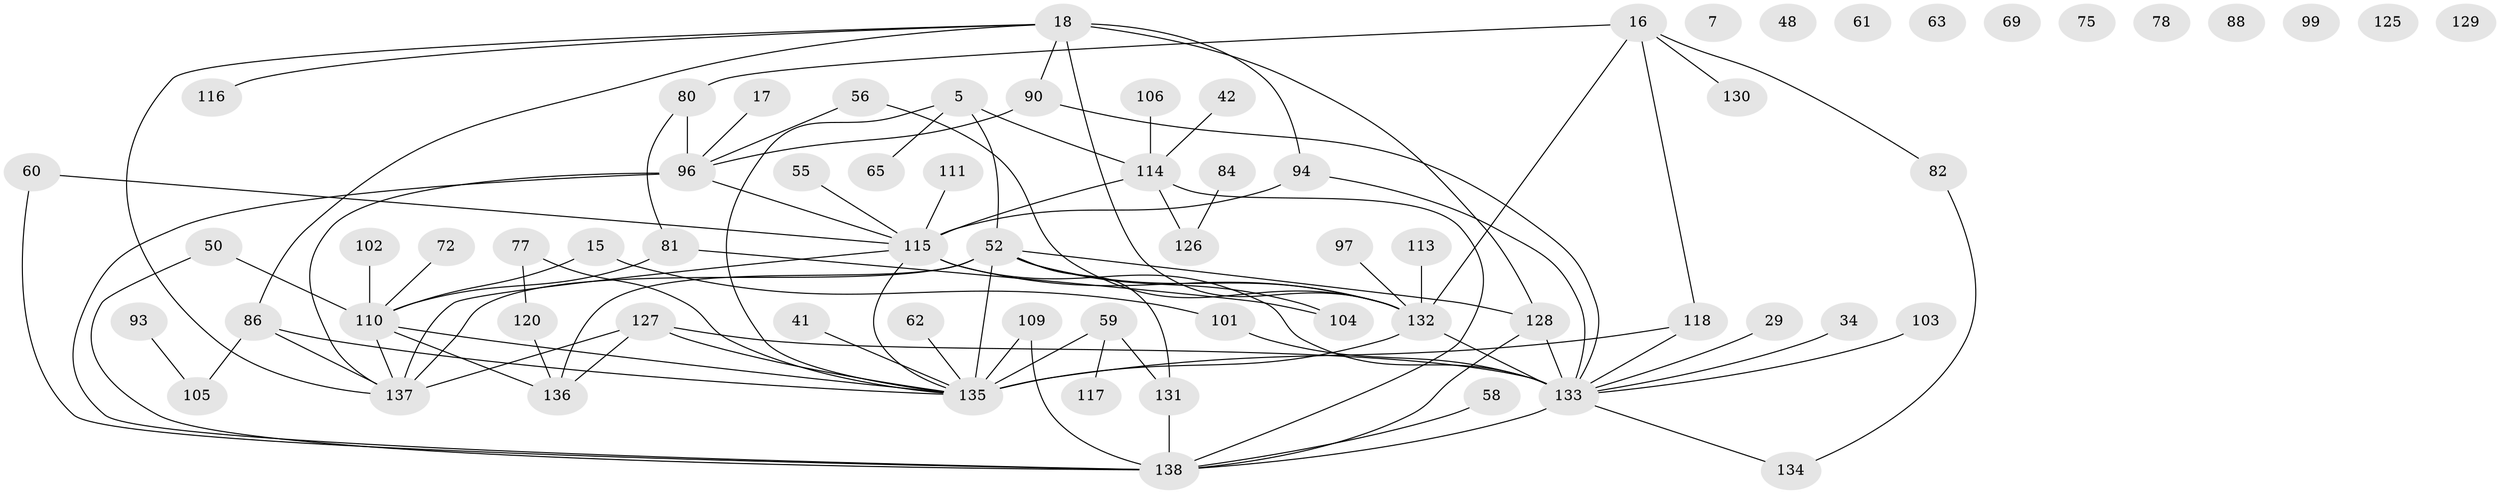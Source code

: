 // original degree distribution, {3: 0.13043478260869565, 2: 0.2391304347826087, 5: 0.11594202898550725, 4: 0.14492753623188406, 0: 0.07971014492753623, 7: 0.014492753623188406, 1: 0.2028985507246377, 6: 0.057971014492753624, 8: 0.014492753623188406}
// Generated by graph-tools (version 1.1) at 2025/39/03/09/25 04:39:12]
// undirected, 69 vertices, 95 edges
graph export_dot {
graph [start="1"]
  node [color=gray90,style=filled];
  5;
  7;
  15;
  16;
  17;
  18 [super="+12"];
  29;
  34;
  41;
  42;
  48;
  50;
  52 [super="+47"];
  55;
  56;
  58;
  59 [super="+23"];
  60;
  61;
  62;
  63;
  65 [super="+54"];
  69;
  72;
  75;
  77;
  78;
  80 [super="+35"];
  81;
  82;
  84;
  86 [super="+19+70"];
  88;
  90;
  93;
  94 [super="+92"];
  96 [super="+66"];
  97;
  99;
  101 [super="+37"];
  102;
  103;
  104;
  105 [super="+64+85"];
  106;
  109;
  110 [super="+98+51+36"];
  111 [super="+25"];
  113;
  114 [super="+20+71"];
  115 [super="+22+89"];
  116 [super="+45"];
  117;
  118 [super="+53"];
  120;
  125;
  126;
  127 [super="+87+121"];
  128;
  129;
  130;
  131 [super="+43"];
  132 [super="+112+38"];
  133 [super="+27+100+30"];
  134;
  135 [super="+13+68+39+83+124"];
  136 [super="+10+11+2+107+119"];
  137 [super="+108+123"];
  138 [super="+122"];
  5 -- 52 [weight=2];
  5 -- 65;
  5 -- 135;
  5 -- 114;
  15 -- 110;
  15 -- 101;
  16 -- 80 [weight=2];
  16 -- 82;
  16 -- 118;
  16 -- 130;
  16 -- 132;
  17 -- 96;
  18 -- 90;
  18 -- 128 [weight=2];
  18 -- 137 [weight=2];
  18 -- 94;
  18 -- 116;
  18 -- 132 [weight=2];
  18 -- 86;
  29 -- 133;
  34 -- 133;
  41 -- 135;
  42 -- 114;
  50 -- 138;
  50 -- 110;
  52 -- 137 [weight=3];
  52 -- 128;
  52 -- 104;
  52 -- 136;
  52 -- 135 [weight=2];
  52 -- 131;
  52 -- 132;
  55 -- 115;
  56 -- 96;
  56 -- 132;
  58 -- 138;
  59 -- 117;
  59 -- 135 [weight=4];
  59 -- 131;
  60 -- 138;
  60 -- 115;
  62 -- 135;
  72 -- 110;
  77 -- 120;
  77 -- 135;
  80 -- 96 [weight=2];
  80 -- 81;
  81 -- 104;
  81 -- 110 [weight=3];
  82 -- 134;
  84 -- 126;
  86 -- 137;
  86 -- 105;
  86 -- 135;
  90 -- 96;
  90 -- 133;
  93 -- 105;
  94 -- 115 [weight=2];
  94 -- 133;
  96 -- 138 [weight=2];
  96 -- 115 [weight=2];
  96 -- 137;
  97 -- 132;
  101 -- 133 [weight=3];
  102 -- 110;
  103 -- 133;
  106 -- 114;
  109 -- 138;
  109 -- 135;
  110 -- 135 [weight=2];
  110 -- 136;
  110 -- 137;
  111 -- 115;
  113 -- 132;
  114 -- 138;
  114 -- 126;
  114 -- 115 [weight=3];
  115 -- 133;
  115 -- 135;
  115 -- 137;
  115 -- 132;
  118 -- 135;
  118 -- 133;
  120 -- 136;
  127 -- 135 [weight=3];
  127 -- 133 [weight=2];
  127 -- 136;
  127 -- 137;
  128 -- 138 [weight=2];
  128 -- 133;
  131 -- 138;
  132 -- 135 [weight=4];
  132 -- 133;
  133 -- 134;
  133 -- 138;
}
